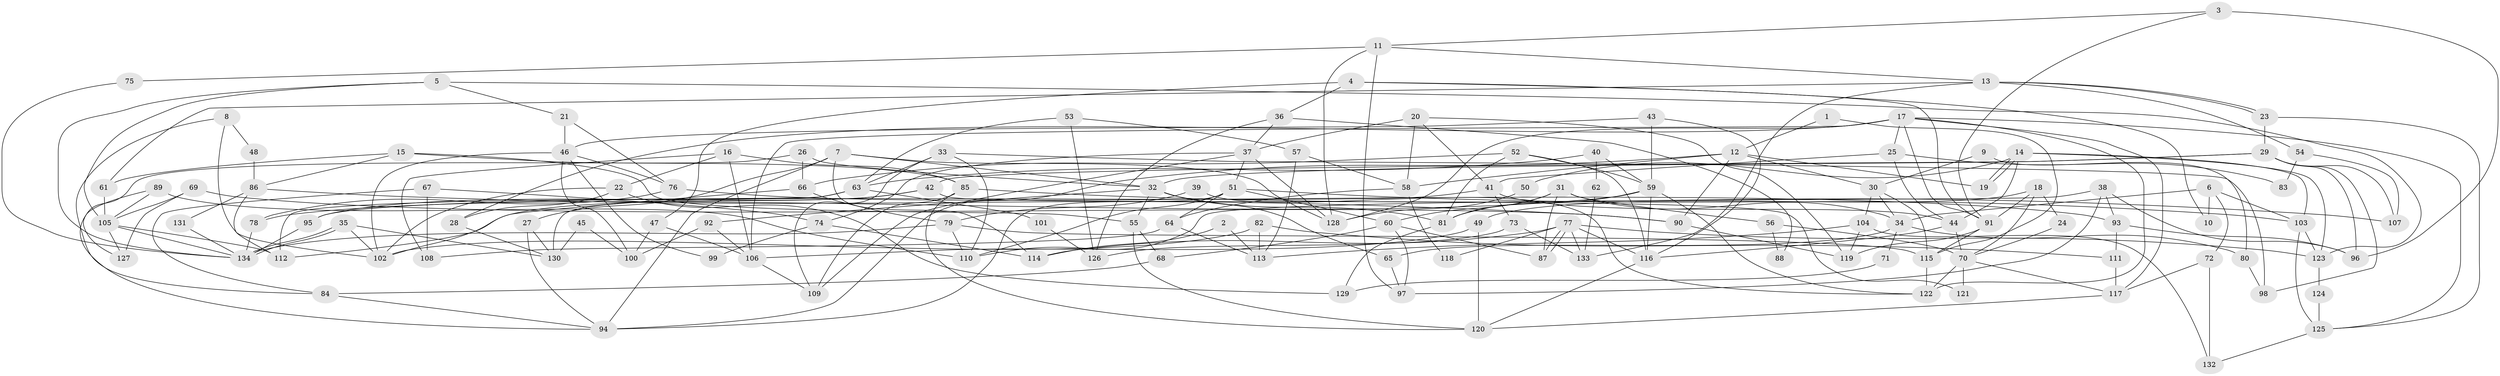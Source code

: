 // coarse degree distribution, {5: 0.10752688172043011, 2: 0.10752688172043011, 3: 0.24731182795698925, 4: 0.17204301075268819, 8: 0.0967741935483871, 7: 0.10752688172043011, 6: 0.15053763440860216, 11: 0.010752688172043012}
// Generated by graph-tools (version 1.1) at 2025/52/02/27/25 19:52:06]
// undirected, 134 vertices, 268 edges
graph export_dot {
graph [start="1"]
  node [color=gray90,style=filled];
  1;
  2;
  3;
  4;
  5;
  6;
  7;
  8;
  9;
  10;
  11;
  12;
  13;
  14;
  15;
  16;
  17;
  18;
  19;
  20;
  21;
  22;
  23;
  24;
  25;
  26;
  27;
  28;
  29;
  30;
  31;
  32;
  33;
  34;
  35;
  36;
  37;
  38;
  39;
  40;
  41;
  42;
  43;
  44;
  45;
  46;
  47;
  48;
  49;
  50;
  51;
  52;
  53;
  54;
  55;
  56;
  57;
  58;
  59;
  60;
  61;
  62;
  63;
  64;
  65;
  66;
  67;
  68;
  69;
  70;
  71;
  72;
  73;
  74;
  75;
  76;
  77;
  78;
  79;
  80;
  81;
  82;
  83;
  84;
  85;
  86;
  87;
  88;
  89;
  90;
  91;
  92;
  93;
  94;
  95;
  96;
  97;
  98;
  99;
  100;
  101;
  102;
  103;
  104;
  105;
  106;
  107;
  108;
  109;
  110;
  111;
  112;
  113;
  114;
  115;
  116;
  117;
  118;
  119;
  120;
  121;
  122;
  123;
  124;
  125;
  126;
  127;
  128;
  129;
  130;
  131;
  132;
  133;
  134;
  1 -- 115;
  1 -- 12;
  2 -- 113;
  2 -- 114;
  3 -- 96;
  3 -- 91;
  3 -- 11;
  4 -- 47;
  4 -- 91;
  4 -- 10;
  4 -- 36;
  5 -- 134;
  5 -- 123;
  5 -- 21;
  5 -- 105;
  6 -- 103;
  6 -- 34;
  6 -- 10;
  6 -- 72;
  7 -- 27;
  7 -- 128;
  7 -- 32;
  7 -- 94;
  7 -- 114;
  8 -- 102;
  8 -- 84;
  8 -- 48;
  9 -- 30;
  9 -- 80;
  11 -- 97;
  11 -- 13;
  11 -- 75;
  11 -- 128;
  12 -- 30;
  12 -- 94;
  12 -- 19;
  12 -- 58;
  12 -- 90;
  13 -- 23;
  13 -- 23;
  13 -- 54;
  13 -- 61;
  13 -- 133;
  14 -- 19;
  14 -- 19;
  14 -- 44;
  14 -- 50;
  14 -- 103;
  14 -- 123;
  15 -- 61;
  15 -- 85;
  15 -- 55;
  15 -- 86;
  16 -- 108;
  16 -- 106;
  16 -- 22;
  16 -- 85;
  17 -- 91;
  17 -- 125;
  17 -- 25;
  17 -- 28;
  17 -- 106;
  17 -- 117;
  17 -- 122;
  17 -- 128;
  18 -- 91;
  18 -- 70;
  18 -- 24;
  18 -- 49;
  20 -- 41;
  20 -- 37;
  20 -- 58;
  20 -- 119;
  21 -- 46;
  21 -- 76;
  22 -- 102;
  22 -- 28;
  22 -- 129;
  23 -- 125;
  23 -- 29;
  24 -- 70;
  25 -- 44;
  25 -- 41;
  25 -- 83;
  26 -- 32;
  26 -- 66;
  26 -- 127;
  27 -- 130;
  27 -- 94;
  28 -- 130;
  29 -- 96;
  29 -- 32;
  29 -- 42;
  29 -- 98;
  29 -- 107;
  30 -- 104;
  30 -- 34;
  30 -- 115;
  31 -- 81;
  31 -- 87;
  31 -- 34;
  31 -- 56;
  31 -- 60;
  32 -- 55;
  32 -- 65;
  32 -- 81;
  32 -- 92;
  33 -- 110;
  33 -- 109;
  33 -- 63;
  33 -- 98;
  34 -- 65;
  34 -- 71;
  34 -- 80;
  35 -- 134;
  35 -- 134;
  35 -- 130;
  35 -- 102;
  36 -- 37;
  36 -- 88;
  36 -- 126;
  37 -- 128;
  37 -- 109;
  37 -- 51;
  37 -- 74;
  38 -- 110;
  38 -- 93;
  38 -- 96;
  38 -- 97;
  39 -- 122;
  39 -- 79;
  40 -- 63;
  40 -- 59;
  40 -- 62;
  41 -- 44;
  41 -- 73;
  41 -- 95;
  42 -- 95;
  42 -- 112;
  42 -- 121;
  43 -- 59;
  43 -- 116;
  43 -- 46;
  44 -- 116;
  44 -- 70;
  45 -- 130;
  45 -- 100;
  46 -- 102;
  46 -- 76;
  46 -- 99;
  46 -- 100;
  47 -- 106;
  47 -- 100;
  48 -- 86;
  49 -- 120;
  49 -- 106;
  50 -- 128;
  51 -- 103;
  51 -- 60;
  51 -- 64;
  51 -- 94;
  51 -- 110;
  52 -- 81;
  52 -- 59;
  52 -- 66;
  52 -- 116;
  53 -- 63;
  53 -- 126;
  53 -- 57;
  54 -- 107;
  54 -- 83;
  55 -- 68;
  55 -- 120;
  56 -- 70;
  56 -- 88;
  57 -- 58;
  57 -- 113;
  58 -- 64;
  58 -- 118;
  59 -- 78;
  59 -- 122;
  59 -- 81;
  59 -- 116;
  60 -- 68;
  60 -- 87;
  60 -- 97;
  61 -- 105;
  62 -- 133;
  63 -- 112;
  63 -- 101;
  63 -- 130;
  64 -- 108;
  64 -- 113;
  65 -- 97;
  66 -- 79;
  66 -- 102;
  67 -- 74;
  67 -- 84;
  67 -- 108;
  68 -- 84;
  69 -- 105;
  69 -- 127;
  69 -- 90;
  70 -- 117;
  70 -- 122;
  70 -- 121;
  71 -- 129;
  72 -- 117;
  72 -- 132;
  73 -- 133;
  73 -- 126;
  74 -- 114;
  74 -- 99;
  75 -- 134;
  76 -- 78;
  76 -- 93;
  77 -- 87;
  77 -- 87;
  77 -- 116;
  77 -- 114;
  77 -- 118;
  77 -- 123;
  77 -- 133;
  78 -- 134;
  79 -- 110;
  79 -- 134;
  79 -- 115;
  80 -- 98;
  81 -- 129;
  82 -- 102;
  82 -- 113;
  82 -- 111;
  84 -- 94;
  85 -- 120;
  85 -- 107;
  85 -- 109;
  86 -- 90;
  86 -- 112;
  86 -- 131;
  89 -- 105;
  89 -- 94;
  89 -- 110;
  90 -- 119;
  91 -- 115;
  91 -- 119;
  92 -- 106;
  92 -- 100;
  93 -- 111;
  93 -- 96;
  95 -- 134;
  101 -- 126;
  103 -- 123;
  103 -- 125;
  104 -- 119;
  104 -- 113;
  104 -- 132;
  105 -- 112;
  105 -- 127;
  105 -- 134;
  106 -- 109;
  111 -- 117;
  115 -- 122;
  116 -- 120;
  117 -- 120;
  123 -- 124;
  124 -- 125;
  125 -- 132;
  131 -- 134;
}
